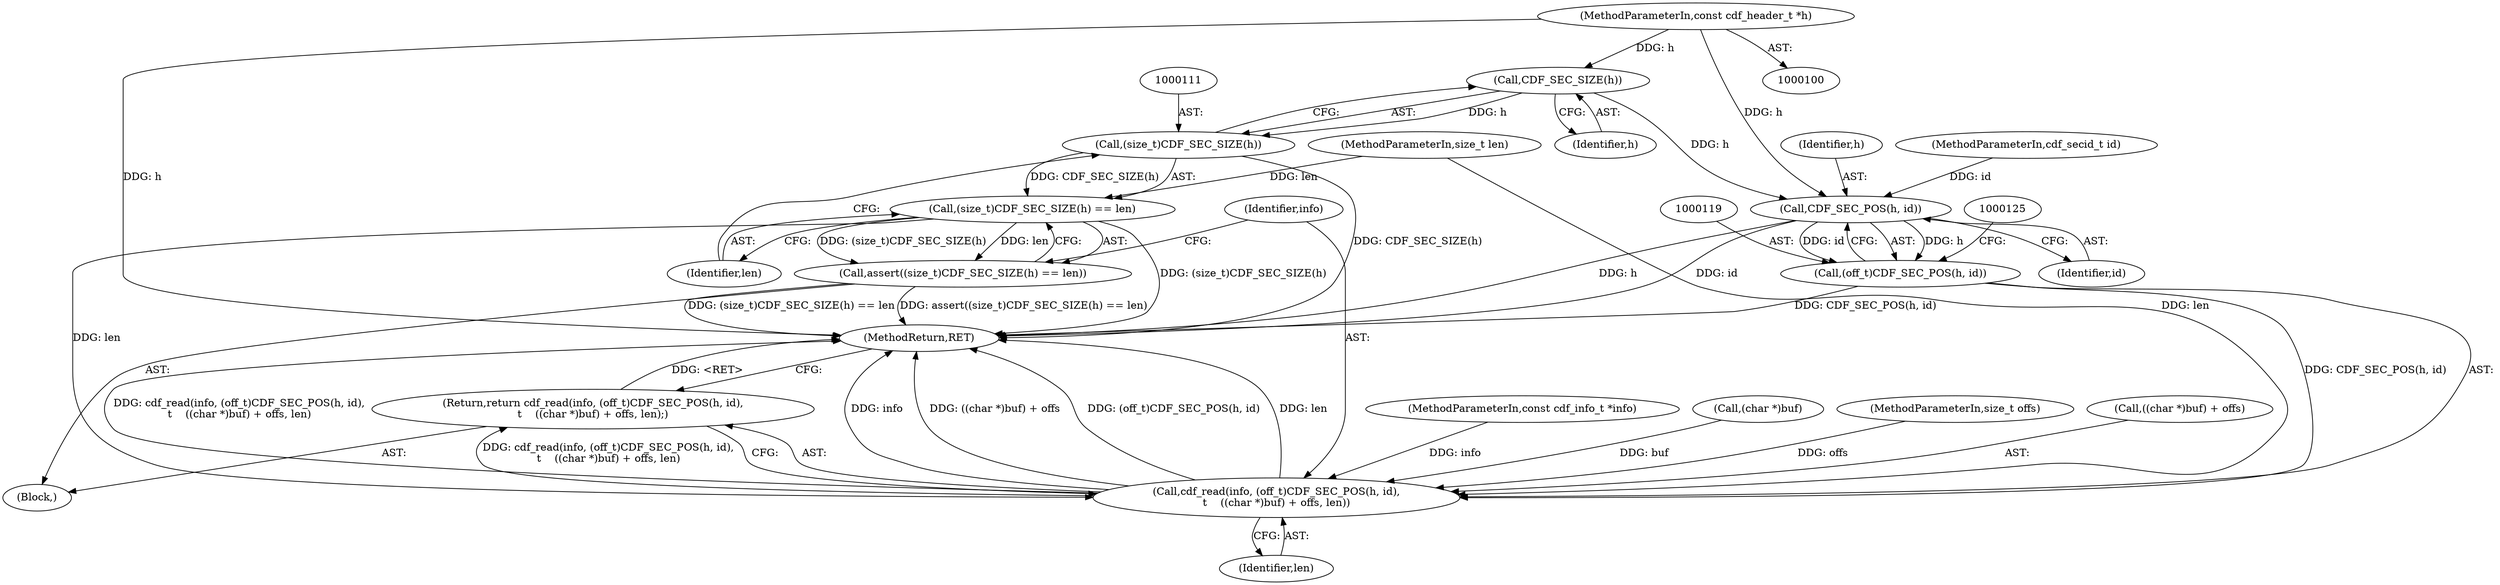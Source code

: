 digraph "1_file_1859fdb4e67c49c463c4e0078054335cd46ba295_0@pointer" {
"1000105" [label="(MethodParameterIn,const cdf_header_t *h)"];
"1000112" [label="(Call,CDF_SEC_SIZE(h))"];
"1000110" [label="(Call,(size_t)CDF_SEC_SIZE(h))"];
"1000109" [label="(Call,(size_t)CDF_SEC_SIZE(h) == len)"];
"1000108" [label="(Call,assert((size_t)CDF_SEC_SIZE(h) == len))"];
"1000116" [label="(Call,cdf_read(info, (off_t)CDF_SEC_POS(h, id),\n\t    ((char *)buf) + offs, len))"];
"1000115" [label="(Return,return cdf_read(info, (off_t)CDF_SEC_POS(h, id),\n\t    ((char *)buf) + offs, len);)"];
"1000120" [label="(Call,CDF_SEC_POS(h, id))"];
"1000118" [label="(Call,(off_t)CDF_SEC_POS(h, id))"];
"1000121" [label="(Identifier,h)"];
"1000128" [label="(Identifier,len)"];
"1000122" [label="(Identifier,id)"];
"1000104" [label="(MethodParameterIn,size_t len)"];
"1000109" [label="(Call,(size_t)CDF_SEC_SIZE(h) == len)"];
"1000117" [label="(Identifier,info)"];
"1000110" [label="(Call,(size_t)CDF_SEC_SIZE(h))"];
"1000113" [label="(Identifier,h)"];
"1000120" [label="(Call,CDF_SEC_POS(h, id))"];
"1000101" [label="(MethodParameterIn,const cdf_info_t *info)"];
"1000118" [label="(Call,(off_t)CDF_SEC_POS(h, id))"];
"1000108" [label="(Call,assert((size_t)CDF_SEC_SIZE(h) == len))"];
"1000124" [label="(Call,(char *)buf)"];
"1000129" [label="(MethodReturn,RET)"];
"1000107" [label="(Block,)"];
"1000112" [label="(Call,CDF_SEC_SIZE(h))"];
"1000103" [label="(MethodParameterIn,size_t offs)"];
"1000106" [label="(MethodParameterIn,cdf_secid_t id)"];
"1000116" [label="(Call,cdf_read(info, (off_t)CDF_SEC_POS(h, id),\n\t    ((char *)buf) + offs, len))"];
"1000115" [label="(Return,return cdf_read(info, (off_t)CDF_SEC_POS(h, id),\n\t    ((char *)buf) + offs, len);)"];
"1000114" [label="(Identifier,len)"];
"1000105" [label="(MethodParameterIn,const cdf_header_t *h)"];
"1000123" [label="(Call,((char *)buf) + offs)"];
"1000105" -> "1000100"  [label="AST: "];
"1000105" -> "1000129"  [label="DDG: h"];
"1000105" -> "1000112"  [label="DDG: h"];
"1000105" -> "1000120"  [label="DDG: h"];
"1000112" -> "1000110"  [label="AST: "];
"1000112" -> "1000113"  [label="CFG: "];
"1000113" -> "1000112"  [label="AST: "];
"1000110" -> "1000112"  [label="CFG: "];
"1000112" -> "1000110"  [label="DDG: h"];
"1000112" -> "1000120"  [label="DDG: h"];
"1000110" -> "1000109"  [label="AST: "];
"1000111" -> "1000110"  [label="AST: "];
"1000114" -> "1000110"  [label="CFG: "];
"1000110" -> "1000129"  [label="DDG: CDF_SEC_SIZE(h)"];
"1000110" -> "1000109"  [label="DDG: CDF_SEC_SIZE(h)"];
"1000109" -> "1000108"  [label="AST: "];
"1000109" -> "1000114"  [label="CFG: "];
"1000114" -> "1000109"  [label="AST: "];
"1000108" -> "1000109"  [label="CFG: "];
"1000109" -> "1000129"  [label="DDG: (size_t)CDF_SEC_SIZE(h)"];
"1000109" -> "1000108"  [label="DDG: (size_t)CDF_SEC_SIZE(h)"];
"1000109" -> "1000108"  [label="DDG: len"];
"1000104" -> "1000109"  [label="DDG: len"];
"1000109" -> "1000116"  [label="DDG: len"];
"1000108" -> "1000107"  [label="AST: "];
"1000117" -> "1000108"  [label="CFG: "];
"1000108" -> "1000129"  [label="DDG: assert((size_t)CDF_SEC_SIZE(h) == len)"];
"1000108" -> "1000129"  [label="DDG: (size_t)CDF_SEC_SIZE(h) == len"];
"1000116" -> "1000115"  [label="AST: "];
"1000116" -> "1000128"  [label="CFG: "];
"1000117" -> "1000116"  [label="AST: "];
"1000118" -> "1000116"  [label="AST: "];
"1000123" -> "1000116"  [label="AST: "];
"1000128" -> "1000116"  [label="AST: "];
"1000115" -> "1000116"  [label="CFG: "];
"1000116" -> "1000129"  [label="DDG: info"];
"1000116" -> "1000129"  [label="DDG: ((char *)buf) + offs"];
"1000116" -> "1000129"  [label="DDG: (off_t)CDF_SEC_POS(h, id)"];
"1000116" -> "1000129"  [label="DDG: len"];
"1000116" -> "1000129"  [label="DDG: cdf_read(info, (off_t)CDF_SEC_POS(h, id),\n\t    ((char *)buf) + offs, len)"];
"1000116" -> "1000115"  [label="DDG: cdf_read(info, (off_t)CDF_SEC_POS(h, id),\n\t    ((char *)buf) + offs, len)"];
"1000101" -> "1000116"  [label="DDG: info"];
"1000118" -> "1000116"  [label="DDG: CDF_SEC_POS(h, id)"];
"1000124" -> "1000116"  [label="DDG: buf"];
"1000103" -> "1000116"  [label="DDG: offs"];
"1000104" -> "1000116"  [label="DDG: len"];
"1000115" -> "1000107"  [label="AST: "];
"1000129" -> "1000115"  [label="CFG: "];
"1000115" -> "1000129"  [label="DDG: <RET>"];
"1000120" -> "1000118"  [label="AST: "];
"1000120" -> "1000122"  [label="CFG: "];
"1000121" -> "1000120"  [label="AST: "];
"1000122" -> "1000120"  [label="AST: "];
"1000118" -> "1000120"  [label="CFG: "];
"1000120" -> "1000129"  [label="DDG: h"];
"1000120" -> "1000129"  [label="DDG: id"];
"1000120" -> "1000118"  [label="DDG: h"];
"1000120" -> "1000118"  [label="DDG: id"];
"1000106" -> "1000120"  [label="DDG: id"];
"1000119" -> "1000118"  [label="AST: "];
"1000125" -> "1000118"  [label="CFG: "];
"1000118" -> "1000129"  [label="DDG: CDF_SEC_POS(h, id)"];
}
